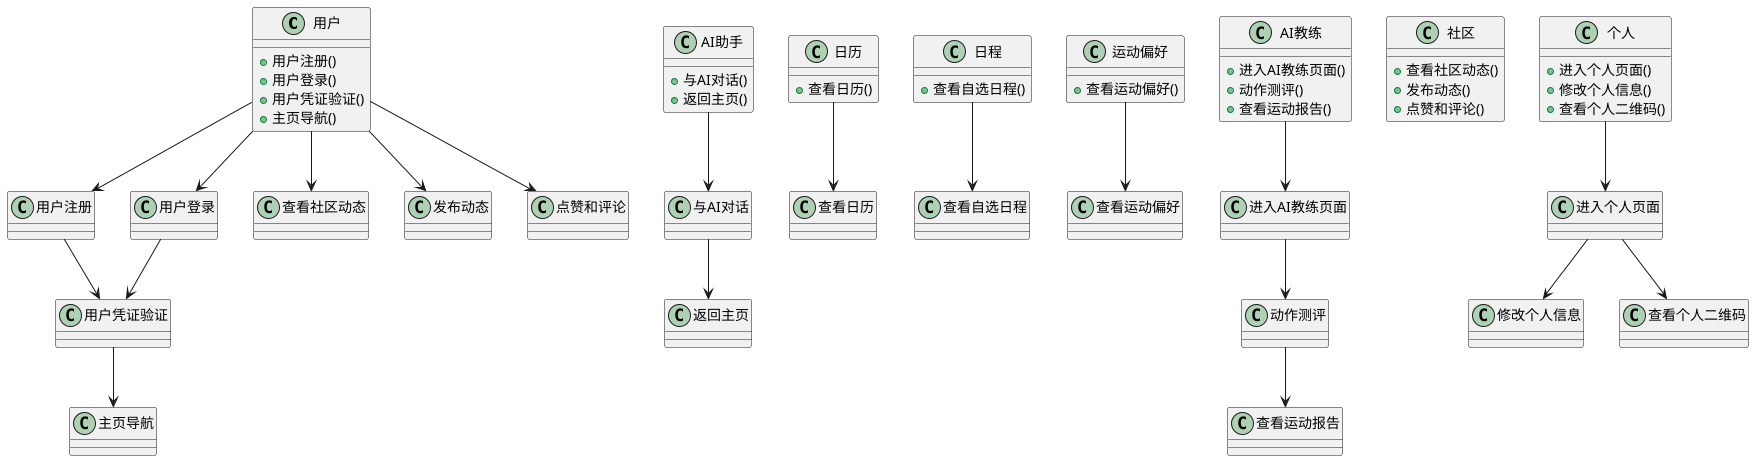 @startuml

!define RECTANGLE class

RECTANGLE 用户 {
  + 用户注册()
  + 用户登录()
  + 用户凭证验证()
  + 主页导航()
}

RECTANGLE AI助手 {
  + 与AI对话()
  + 返回主页()
}

RECTANGLE 日历 {
  + 查看日历()
}

RECTANGLE 日程 {
  + 查看自选日程()
}

RECTANGLE 运动偏好 {
  + 查看运动偏好()
}

RECTANGLE AI教练 {
  + 进入AI教练页面()
  + 动作测评()
  + 查看运动报告()
}

RECTANGLE 社区 {
  + 查看社区动态()
  + 发布动态()
  + 点赞和评论()
}

RECTANGLE 个人 {
  + 进入个人页面()
  + 修改个人信息()
  + 查看个人二维码()
}

用户 --> 用户注册
用户 --> 用户登录
用户注册 --> 用户凭证验证
用户登录 --> 用户凭证验证
用户凭证验证 --> 主页导航

AI助手 --> 与AI对话
与AI对话 --> 返回主页

日历 --> 查看日历
日程 --> 查看自选日程
运动偏好 --> 查看运动偏好

AI教练 --> 进入AI教练页面
进入AI教练页面 --> 动作测评
动作测评 --> 查看运动报告

用户 --> 查看社区动态
用户 --> 发布动态
用户 --> 点赞和评论

个人 --> 进入个人页面
进入个人页面 --> 修改个人信息
进入个人页面 --> 查看个人二维码

@enduml
